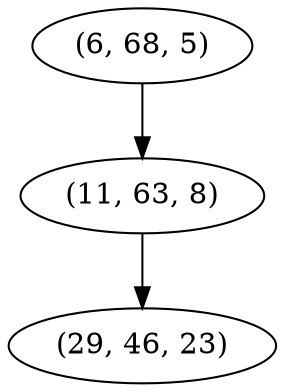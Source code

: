 digraph tree {
    "(6, 68, 5)";
    "(11, 63, 8)";
    "(29, 46, 23)";
    "(6, 68, 5)" -> "(11, 63, 8)";
    "(11, 63, 8)" -> "(29, 46, 23)";
}

